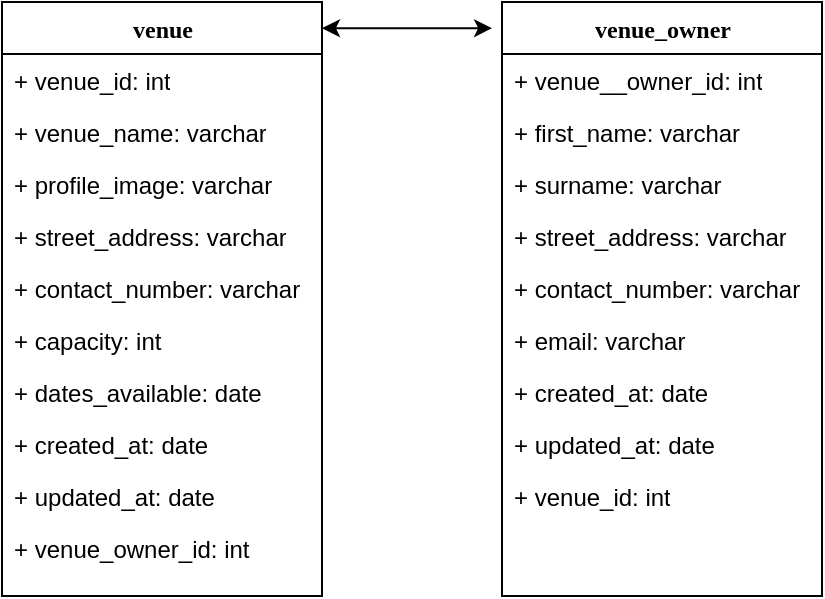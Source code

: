 <mxfile version="20.3.5" type="github">
  <diagram id="O3sRGcky-ZyQfU3H2XXg" name="Page-1">
    <mxGraphModel dx="1422" dy="786" grid="1" gridSize="10" guides="1" tooltips="1" connect="1" arrows="1" fold="1" page="1" pageScale="1" pageWidth="850" pageHeight="1100" math="0" shadow="0">
      <root>
        <mxCell id="0" />
        <mxCell id="1" parent="0" />
        <mxCell id="eJsO_7y7dqB6HtiSpCtp-1" value="venue" style="swimlane;html=1;fontStyle=1;align=center;verticalAlign=top;childLayout=stackLayout;horizontal=1;startSize=26;horizontalStack=0;resizeParent=1;resizeLast=0;collapsible=1;marginBottom=0;swimlaneFillColor=#ffffff;rounded=0;shadow=0;comic=0;labelBackgroundColor=none;strokeWidth=1;fillColor=none;fontFamily=Verdana;fontSize=12" vertex="1" parent="1">
          <mxGeometry x="140" y="40" width="160" height="297" as="geometry" />
        </mxCell>
        <mxCell id="eJsO_7y7dqB6HtiSpCtp-2" value="+ venue_id: int" style="text;html=1;strokeColor=none;fillColor=none;align=left;verticalAlign=top;spacingLeft=4;spacingRight=4;whiteSpace=wrap;overflow=hidden;rotatable=0;points=[[0,0.5],[1,0.5]];portConstraint=eastwest;" vertex="1" parent="eJsO_7y7dqB6HtiSpCtp-1">
          <mxGeometry y="26" width="160" height="26" as="geometry" />
        </mxCell>
        <mxCell id="eJsO_7y7dqB6HtiSpCtp-3" value="+ venue_name: varchar" style="text;html=1;strokeColor=none;fillColor=none;align=left;verticalAlign=top;spacingLeft=4;spacingRight=4;whiteSpace=wrap;overflow=hidden;rotatable=0;points=[[0,0.5],[1,0.5]];portConstraint=eastwest;" vertex="1" parent="eJsO_7y7dqB6HtiSpCtp-1">
          <mxGeometry y="52" width="160" height="26" as="geometry" />
        </mxCell>
        <mxCell id="eJsO_7y7dqB6HtiSpCtp-4" value="+ profile_image: varchar" style="text;html=1;strokeColor=none;fillColor=none;align=left;verticalAlign=top;spacingLeft=4;spacingRight=4;whiteSpace=wrap;overflow=hidden;rotatable=0;points=[[0,0.5],[1,0.5]];portConstraint=eastwest;" vertex="1" parent="eJsO_7y7dqB6HtiSpCtp-1">
          <mxGeometry y="78" width="160" height="26" as="geometry" />
        </mxCell>
        <mxCell id="eJsO_7y7dqB6HtiSpCtp-5" value="+ street_address: varchar" style="text;html=1;strokeColor=none;fillColor=none;align=left;verticalAlign=top;spacingLeft=4;spacingRight=4;whiteSpace=wrap;overflow=hidden;rotatable=0;points=[[0,0.5],[1,0.5]];portConstraint=eastwest;" vertex="1" parent="eJsO_7y7dqB6HtiSpCtp-1">
          <mxGeometry y="104" width="160" height="26" as="geometry" />
        </mxCell>
        <mxCell id="eJsO_7y7dqB6HtiSpCtp-6" value="+ contact_number: varchar" style="text;html=1;strokeColor=none;fillColor=none;align=left;verticalAlign=top;spacingLeft=4;spacingRight=4;whiteSpace=wrap;overflow=hidden;rotatable=0;points=[[0,0.5],[1,0.5]];portConstraint=eastwest;" vertex="1" parent="eJsO_7y7dqB6HtiSpCtp-1">
          <mxGeometry y="130" width="160" height="26" as="geometry" />
        </mxCell>
        <mxCell id="eJsO_7y7dqB6HtiSpCtp-7" value="+ capacity: int" style="text;html=1;strokeColor=none;fillColor=none;align=left;verticalAlign=top;spacingLeft=4;spacingRight=4;whiteSpace=wrap;overflow=hidden;rotatable=0;points=[[0,0.5],[1,0.5]];portConstraint=eastwest;" vertex="1" parent="eJsO_7y7dqB6HtiSpCtp-1">
          <mxGeometry y="156" width="160" height="26" as="geometry" />
        </mxCell>
        <mxCell id="eJsO_7y7dqB6HtiSpCtp-8" value="+ dates_available: date" style="text;html=1;strokeColor=none;fillColor=none;align=left;verticalAlign=top;spacingLeft=4;spacingRight=4;whiteSpace=wrap;overflow=hidden;rotatable=0;points=[[0,0.5],[1,0.5]];portConstraint=eastwest;" vertex="1" parent="eJsO_7y7dqB6HtiSpCtp-1">
          <mxGeometry y="182" width="160" height="26" as="geometry" />
        </mxCell>
        <mxCell id="eJsO_7y7dqB6HtiSpCtp-9" value="+ created_at: date" style="text;html=1;strokeColor=none;fillColor=none;align=left;verticalAlign=top;spacingLeft=4;spacingRight=4;whiteSpace=wrap;overflow=hidden;rotatable=0;points=[[0,0.5],[1,0.5]];portConstraint=eastwest;" vertex="1" parent="eJsO_7y7dqB6HtiSpCtp-1">
          <mxGeometry y="208" width="160" height="26" as="geometry" />
        </mxCell>
        <mxCell id="eJsO_7y7dqB6HtiSpCtp-10" value="+ updated_at: date" style="text;html=1;strokeColor=none;fillColor=none;align=left;verticalAlign=top;spacingLeft=4;spacingRight=4;whiteSpace=wrap;overflow=hidden;rotatable=0;points=[[0,0.5],[1,0.5]];portConstraint=eastwest;" vertex="1" parent="eJsO_7y7dqB6HtiSpCtp-1">
          <mxGeometry y="234" width="160" height="26" as="geometry" />
        </mxCell>
        <mxCell id="eJsO_7y7dqB6HtiSpCtp-11" value="+ venue_owner_id: int" style="text;html=1;strokeColor=none;fillColor=none;align=left;verticalAlign=top;spacingLeft=4;spacingRight=4;whiteSpace=wrap;overflow=hidden;rotatable=0;points=[[0,0.5],[1,0.5]];portConstraint=eastwest;" vertex="1" parent="eJsO_7y7dqB6HtiSpCtp-1">
          <mxGeometry y="260" width="160" height="26" as="geometry" />
        </mxCell>
        <mxCell id="eJsO_7y7dqB6HtiSpCtp-12" value="venue_owner" style="swimlane;html=1;fontStyle=1;align=center;verticalAlign=top;childLayout=stackLayout;horizontal=1;startSize=26;horizontalStack=0;resizeParent=1;resizeLast=0;collapsible=1;marginBottom=0;swimlaneFillColor=#ffffff;rounded=0;shadow=0;comic=0;labelBackgroundColor=none;strokeWidth=1;fillColor=none;fontFamily=Verdana;fontSize=12" vertex="1" parent="1">
          <mxGeometry x="390" y="40" width="160" height="297" as="geometry" />
        </mxCell>
        <mxCell id="eJsO_7y7dqB6HtiSpCtp-13" value="+ venue__owner_id: int" style="text;html=1;strokeColor=none;fillColor=none;align=left;verticalAlign=top;spacingLeft=4;spacingRight=4;whiteSpace=wrap;overflow=hidden;rotatable=0;points=[[0,0.5],[1,0.5]];portConstraint=eastwest;" vertex="1" parent="eJsO_7y7dqB6HtiSpCtp-12">
          <mxGeometry y="26" width="160" height="26" as="geometry" />
        </mxCell>
        <mxCell id="eJsO_7y7dqB6HtiSpCtp-14" value="+ first_name: varchar" style="text;html=1;strokeColor=none;fillColor=none;align=left;verticalAlign=top;spacingLeft=4;spacingRight=4;whiteSpace=wrap;overflow=hidden;rotatable=0;points=[[0,0.5],[1,0.5]];portConstraint=eastwest;" vertex="1" parent="eJsO_7y7dqB6HtiSpCtp-12">
          <mxGeometry y="52" width="160" height="26" as="geometry" />
        </mxCell>
        <mxCell id="eJsO_7y7dqB6HtiSpCtp-15" value="+ surname: varchar" style="text;html=1;strokeColor=none;fillColor=none;align=left;verticalAlign=top;spacingLeft=4;spacingRight=4;whiteSpace=wrap;overflow=hidden;rotatable=0;points=[[0,0.5],[1,0.5]];portConstraint=eastwest;" vertex="1" parent="eJsO_7y7dqB6HtiSpCtp-12">
          <mxGeometry y="78" width="160" height="26" as="geometry" />
        </mxCell>
        <mxCell id="eJsO_7y7dqB6HtiSpCtp-16" value="+ street_address: varchar" style="text;html=1;strokeColor=none;fillColor=none;align=left;verticalAlign=top;spacingLeft=4;spacingRight=4;whiteSpace=wrap;overflow=hidden;rotatable=0;points=[[0,0.5],[1,0.5]];portConstraint=eastwest;" vertex="1" parent="eJsO_7y7dqB6HtiSpCtp-12">
          <mxGeometry y="104" width="160" height="26" as="geometry" />
        </mxCell>
        <mxCell id="eJsO_7y7dqB6HtiSpCtp-17" value="+ contact_number: varchar" style="text;html=1;strokeColor=none;fillColor=none;align=left;verticalAlign=top;spacingLeft=4;spacingRight=4;whiteSpace=wrap;overflow=hidden;rotatable=0;points=[[0,0.5],[1,0.5]];portConstraint=eastwest;" vertex="1" parent="eJsO_7y7dqB6HtiSpCtp-12">
          <mxGeometry y="130" width="160" height="26" as="geometry" />
        </mxCell>
        <mxCell id="eJsO_7y7dqB6HtiSpCtp-18" value="+ email: varchar" style="text;html=1;strokeColor=none;fillColor=none;align=left;verticalAlign=top;spacingLeft=4;spacingRight=4;whiteSpace=wrap;overflow=hidden;rotatable=0;points=[[0,0.5],[1,0.5]];portConstraint=eastwest;" vertex="1" parent="eJsO_7y7dqB6HtiSpCtp-12">
          <mxGeometry y="156" width="160" height="26" as="geometry" />
        </mxCell>
        <mxCell id="eJsO_7y7dqB6HtiSpCtp-19" value="+ created_at: date" style="text;html=1;strokeColor=none;fillColor=none;align=left;verticalAlign=top;spacingLeft=4;spacingRight=4;whiteSpace=wrap;overflow=hidden;rotatable=0;points=[[0,0.5],[1,0.5]];portConstraint=eastwest;" vertex="1" parent="eJsO_7y7dqB6HtiSpCtp-12">
          <mxGeometry y="182" width="160" height="26" as="geometry" />
        </mxCell>
        <mxCell id="eJsO_7y7dqB6HtiSpCtp-20" value="+ updated_at: date" style="text;html=1;strokeColor=none;fillColor=none;align=left;verticalAlign=top;spacingLeft=4;spacingRight=4;whiteSpace=wrap;overflow=hidden;rotatable=0;points=[[0,0.5],[1,0.5]];portConstraint=eastwest;" vertex="1" parent="eJsO_7y7dqB6HtiSpCtp-12">
          <mxGeometry y="208" width="160" height="26" as="geometry" />
        </mxCell>
        <mxCell id="eJsO_7y7dqB6HtiSpCtp-21" value="+ venue_id: int" style="text;html=1;strokeColor=none;fillColor=none;align=left;verticalAlign=top;spacingLeft=4;spacingRight=4;whiteSpace=wrap;overflow=hidden;rotatable=0;points=[[0,0.5],[1,0.5]];portConstraint=eastwest;" vertex="1" parent="eJsO_7y7dqB6HtiSpCtp-12">
          <mxGeometry y="234" width="160" height="26" as="geometry" />
        </mxCell>
        <mxCell id="eJsO_7y7dqB6HtiSpCtp-22" value="" style="endArrow=classic;startArrow=classic;html=1;rounded=0;entryX=-0.031;entryY=0.044;entryDx=0;entryDy=0;entryPerimeter=0;exitX=1;exitY=0.044;exitDx=0;exitDy=0;exitPerimeter=0;" edge="1" parent="1" source="eJsO_7y7dqB6HtiSpCtp-1" target="eJsO_7y7dqB6HtiSpCtp-12">
          <mxGeometry width="50" height="50" relative="1" as="geometry">
            <mxPoint x="260" y="130" as="sourcePoint" />
            <mxPoint x="300" y="80" as="targetPoint" />
          </mxGeometry>
        </mxCell>
      </root>
    </mxGraphModel>
  </diagram>
</mxfile>
